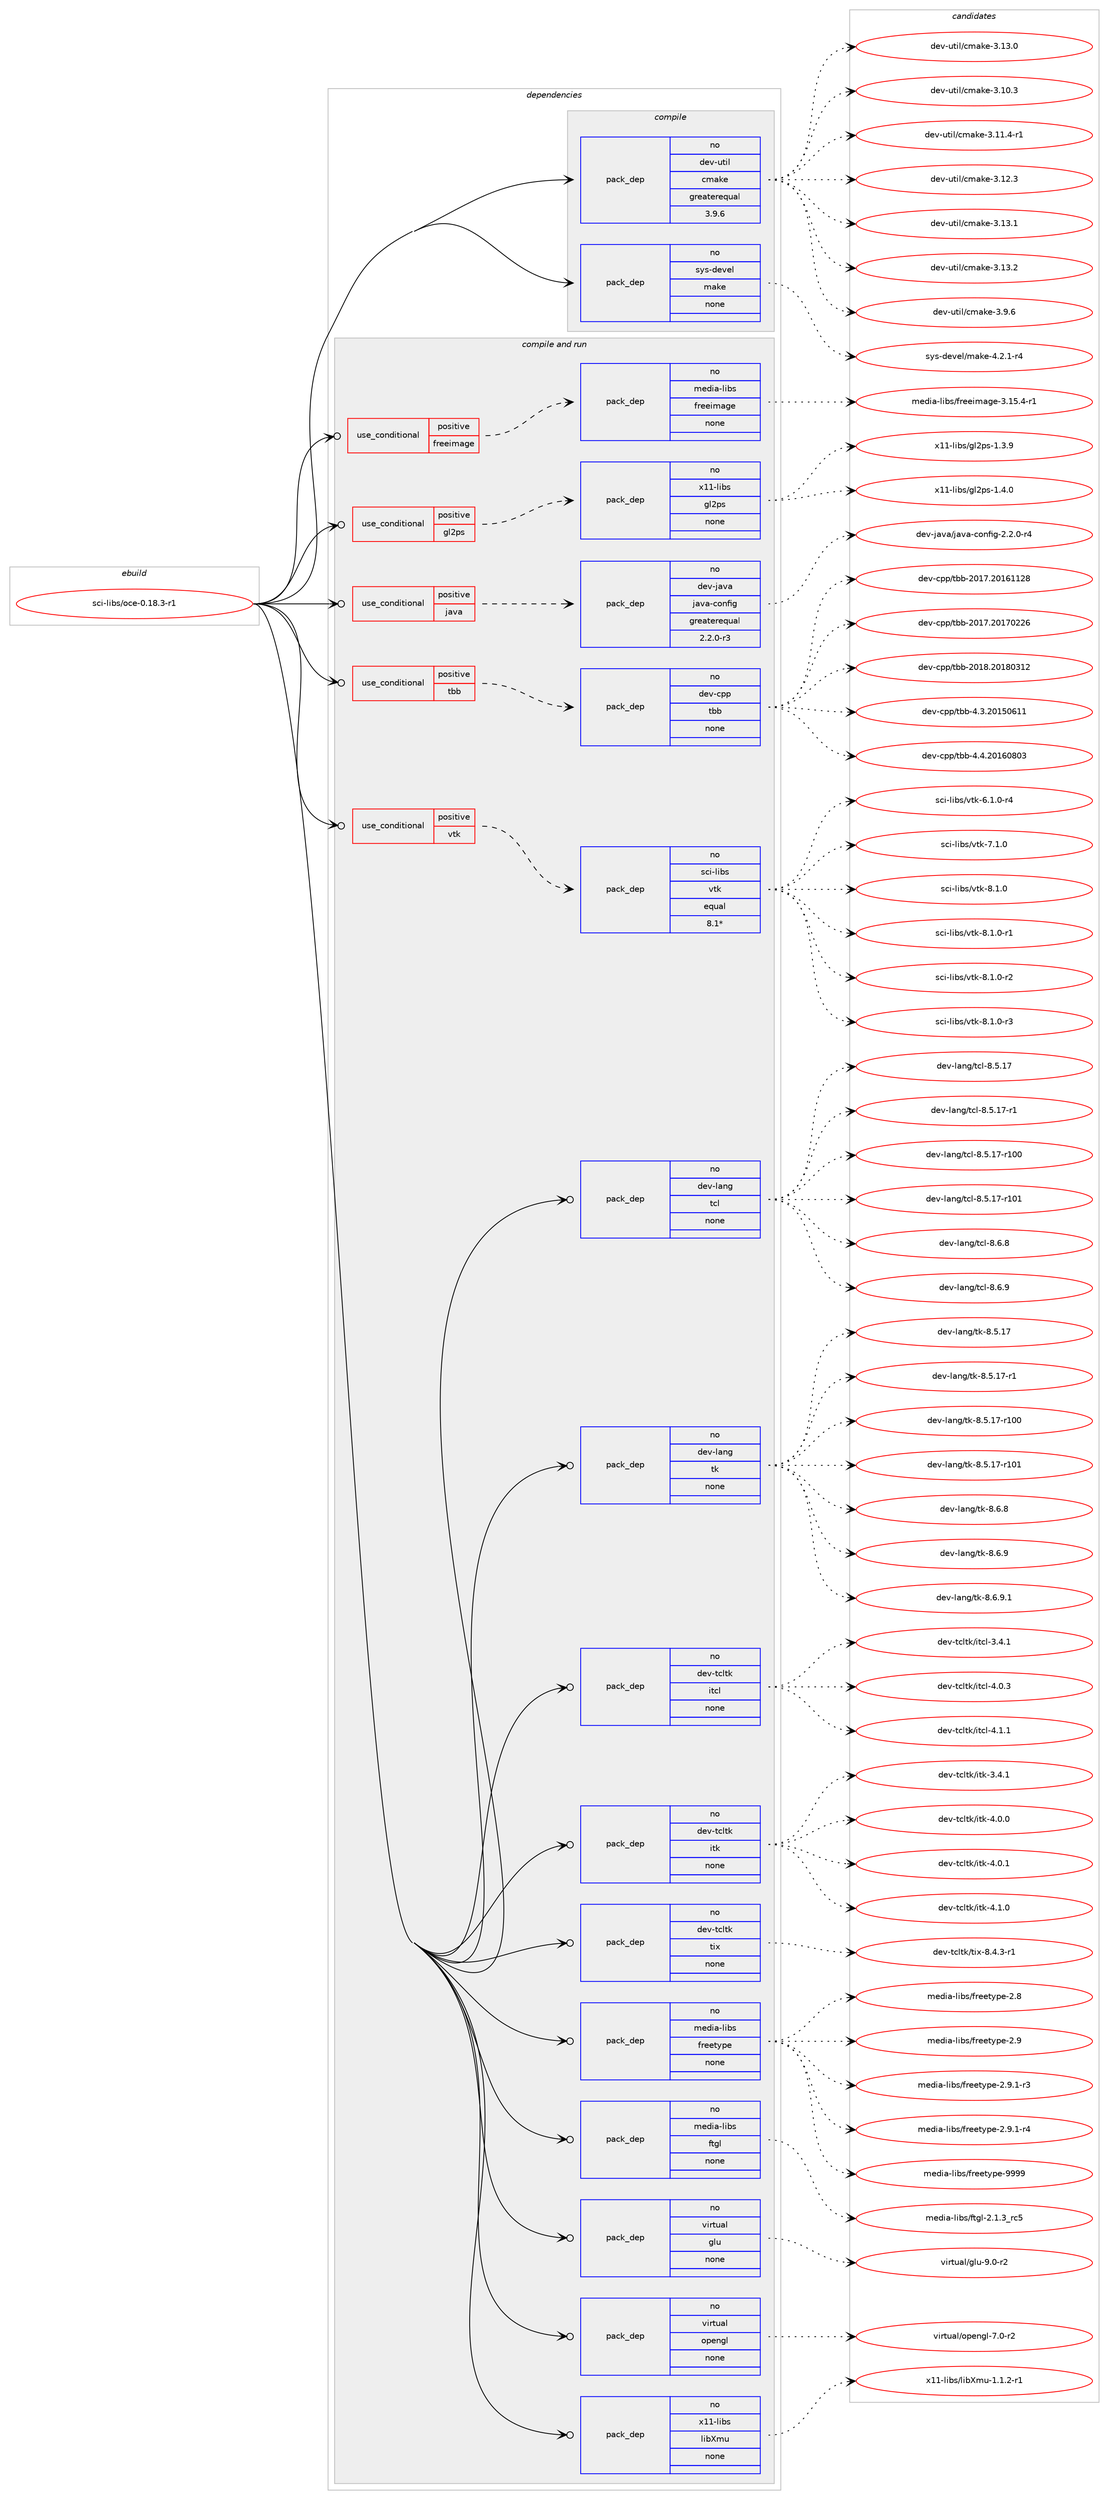 digraph prolog {

# *************
# Graph options
# *************

newrank=true;
concentrate=true;
compound=true;
graph [rankdir=LR,fontname=Helvetica,fontsize=10,ranksep=1.5];#, ranksep=2.5, nodesep=0.2];
edge  [arrowhead=vee];
node  [fontname=Helvetica,fontsize=10];

# **********
# The ebuild
# **********

subgraph cluster_leftcol {
color=gray;
rank=same;
label=<<i>ebuild</i>>;
id [label="sci-libs/oce-0.18.3-r1", color=red, width=4, href="../sci-libs/oce-0.18.3-r1.svg"];
}

# ****************
# The dependencies
# ****************

subgraph cluster_midcol {
color=gray;
label=<<i>dependencies</i>>;
subgraph cluster_compile {
fillcolor="#eeeeee";
style=filled;
label=<<i>compile</i>>;
subgraph pack4530 {
dependency5786 [label=<<TABLE BORDER="0" CELLBORDER="1" CELLSPACING="0" CELLPADDING="4" WIDTH="220"><TR><TD ROWSPAN="6" CELLPADDING="30">pack_dep</TD></TR><TR><TD WIDTH="110">no</TD></TR><TR><TD>dev-util</TD></TR><TR><TD>cmake</TD></TR><TR><TD>greaterequal</TD></TR><TR><TD>3.9.6</TD></TR></TABLE>>, shape=none, color=blue];
}
id:e -> dependency5786:w [weight=20,style="solid",arrowhead="vee"];
subgraph pack4531 {
dependency5787 [label=<<TABLE BORDER="0" CELLBORDER="1" CELLSPACING="0" CELLPADDING="4" WIDTH="220"><TR><TD ROWSPAN="6" CELLPADDING="30">pack_dep</TD></TR><TR><TD WIDTH="110">no</TD></TR><TR><TD>sys-devel</TD></TR><TR><TD>make</TD></TR><TR><TD>none</TD></TR><TR><TD></TD></TR></TABLE>>, shape=none, color=blue];
}
id:e -> dependency5787:w [weight=20,style="solid",arrowhead="vee"];
}
subgraph cluster_compileandrun {
fillcolor="#eeeeee";
style=filled;
label=<<i>compile and run</i>>;
subgraph cond1113 {
dependency5788 [label=<<TABLE BORDER="0" CELLBORDER="1" CELLSPACING="0" CELLPADDING="4"><TR><TD ROWSPAN="3" CELLPADDING="10">use_conditional</TD></TR><TR><TD>positive</TD></TR><TR><TD>freeimage</TD></TR></TABLE>>, shape=none, color=red];
subgraph pack4532 {
dependency5789 [label=<<TABLE BORDER="0" CELLBORDER="1" CELLSPACING="0" CELLPADDING="4" WIDTH="220"><TR><TD ROWSPAN="6" CELLPADDING="30">pack_dep</TD></TR><TR><TD WIDTH="110">no</TD></TR><TR><TD>media-libs</TD></TR><TR><TD>freeimage</TD></TR><TR><TD>none</TD></TR><TR><TD></TD></TR></TABLE>>, shape=none, color=blue];
}
dependency5788:e -> dependency5789:w [weight=20,style="dashed",arrowhead="vee"];
}
id:e -> dependency5788:w [weight=20,style="solid",arrowhead="odotvee"];
subgraph cond1114 {
dependency5790 [label=<<TABLE BORDER="0" CELLBORDER="1" CELLSPACING="0" CELLPADDING="4"><TR><TD ROWSPAN="3" CELLPADDING="10">use_conditional</TD></TR><TR><TD>positive</TD></TR><TR><TD>gl2ps</TD></TR></TABLE>>, shape=none, color=red];
subgraph pack4533 {
dependency5791 [label=<<TABLE BORDER="0" CELLBORDER="1" CELLSPACING="0" CELLPADDING="4" WIDTH="220"><TR><TD ROWSPAN="6" CELLPADDING="30">pack_dep</TD></TR><TR><TD WIDTH="110">no</TD></TR><TR><TD>x11-libs</TD></TR><TR><TD>gl2ps</TD></TR><TR><TD>none</TD></TR><TR><TD></TD></TR></TABLE>>, shape=none, color=blue];
}
dependency5790:e -> dependency5791:w [weight=20,style="dashed",arrowhead="vee"];
}
id:e -> dependency5790:w [weight=20,style="solid",arrowhead="odotvee"];
subgraph cond1115 {
dependency5792 [label=<<TABLE BORDER="0" CELLBORDER="1" CELLSPACING="0" CELLPADDING="4"><TR><TD ROWSPAN="3" CELLPADDING="10">use_conditional</TD></TR><TR><TD>positive</TD></TR><TR><TD>java</TD></TR></TABLE>>, shape=none, color=red];
subgraph pack4534 {
dependency5793 [label=<<TABLE BORDER="0" CELLBORDER="1" CELLSPACING="0" CELLPADDING="4" WIDTH="220"><TR><TD ROWSPAN="6" CELLPADDING="30">pack_dep</TD></TR><TR><TD WIDTH="110">no</TD></TR><TR><TD>dev-java</TD></TR><TR><TD>java-config</TD></TR><TR><TD>greaterequal</TD></TR><TR><TD>2.2.0-r3</TD></TR></TABLE>>, shape=none, color=blue];
}
dependency5792:e -> dependency5793:w [weight=20,style="dashed",arrowhead="vee"];
}
id:e -> dependency5792:w [weight=20,style="solid",arrowhead="odotvee"];
subgraph cond1116 {
dependency5794 [label=<<TABLE BORDER="0" CELLBORDER="1" CELLSPACING="0" CELLPADDING="4"><TR><TD ROWSPAN="3" CELLPADDING="10">use_conditional</TD></TR><TR><TD>positive</TD></TR><TR><TD>tbb</TD></TR></TABLE>>, shape=none, color=red];
subgraph pack4535 {
dependency5795 [label=<<TABLE BORDER="0" CELLBORDER="1" CELLSPACING="0" CELLPADDING="4" WIDTH="220"><TR><TD ROWSPAN="6" CELLPADDING="30">pack_dep</TD></TR><TR><TD WIDTH="110">no</TD></TR><TR><TD>dev-cpp</TD></TR><TR><TD>tbb</TD></TR><TR><TD>none</TD></TR><TR><TD></TD></TR></TABLE>>, shape=none, color=blue];
}
dependency5794:e -> dependency5795:w [weight=20,style="dashed",arrowhead="vee"];
}
id:e -> dependency5794:w [weight=20,style="solid",arrowhead="odotvee"];
subgraph cond1117 {
dependency5796 [label=<<TABLE BORDER="0" CELLBORDER="1" CELLSPACING="0" CELLPADDING="4"><TR><TD ROWSPAN="3" CELLPADDING="10">use_conditional</TD></TR><TR><TD>positive</TD></TR><TR><TD>vtk</TD></TR></TABLE>>, shape=none, color=red];
subgraph pack4536 {
dependency5797 [label=<<TABLE BORDER="0" CELLBORDER="1" CELLSPACING="0" CELLPADDING="4" WIDTH="220"><TR><TD ROWSPAN="6" CELLPADDING="30">pack_dep</TD></TR><TR><TD WIDTH="110">no</TD></TR><TR><TD>sci-libs</TD></TR><TR><TD>vtk</TD></TR><TR><TD>equal</TD></TR><TR><TD>8.1*</TD></TR></TABLE>>, shape=none, color=blue];
}
dependency5796:e -> dependency5797:w [weight=20,style="dashed",arrowhead="vee"];
}
id:e -> dependency5796:w [weight=20,style="solid",arrowhead="odotvee"];
subgraph pack4537 {
dependency5798 [label=<<TABLE BORDER="0" CELLBORDER="1" CELLSPACING="0" CELLPADDING="4" WIDTH="220"><TR><TD ROWSPAN="6" CELLPADDING="30">pack_dep</TD></TR><TR><TD WIDTH="110">no</TD></TR><TR><TD>dev-lang</TD></TR><TR><TD>tcl</TD></TR><TR><TD>none</TD></TR><TR><TD></TD></TR></TABLE>>, shape=none, color=blue];
}
id:e -> dependency5798:w [weight=20,style="solid",arrowhead="odotvee"];
subgraph pack4538 {
dependency5799 [label=<<TABLE BORDER="0" CELLBORDER="1" CELLSPACING="0" CELLPADDING="4" WIDTH="220"><TR><TD ROWSPAN="6" CELLPADDING="30">pack_dep</TD></TR><TR><TD WIDTH="110">no</TD></TR><TR><TD>dev-lang</TD></TR><TR><TD>tk</TD></TR><TR><TD>none</TD></TR><TR><TD></TD></TR></TABLE>>, shape=none, color=blue];
}
id:e -> dependency5799:w [weight=20,style="solid",arrowhead="odotvee"];
subgraph pack4539 {
dependency5800 [label=<<TABLE BORDER="0" CELLBORDER="1" CELLSPACING="0" CELLPADDING="4" WIDTH="220"><TR><TD ROWSPAN="6" CELLPADDING="30">pack_dep</TD></TR><TR><TD WIDTH="110">no</TD></TR><TR><TD>dev-tcltk</TD></TR><TR><TD>itcl</TD></TR><TR><TD>none</TD></TR><TR><TD></TD></TR></TABLE>>, shape=none, color=blue];
}
id:e -> dependency5800:w [weight=20,style="solid",arrowhead="odotvee"];
subgraph pack4540 {
dependency5801 [label=<<TABLE BORDER="0" CELLBORDER="1" CELLSPACING="0" CELLPADDING="4" WIDTH="220"><TR><TD ROWSPAN="6" CELLPADDING="30">pack_dep</TD></TR><TR><TD WIDTH="110">no</TD></TR><TR><TD>dev-tcltk</TD></TR><TR><TD>itk</TD></TR><TR><TD>none</TD></TR><TR><TD></TD></TR></TABLE>>, shape=none, color=blue];
}
id:e -> dependency5801:w [weight=20,style="solid",arrowhead="odotvee"];
subgraph pack4541 {
dependency5802 [label=<<TABLE BORDER="0" CELLBORDER="1" CELLSPACING="0" CELLPADDING="4" WIDTH="220"><TR><TD ROWSPAN="6" CELLPADDING="30">pack_dep</TD></TR><TR><TD WIDTH="110">no</TD></TR><TR><TD>dev-tcltk</TD></TR><TR><TD>tix</TD></TR><TR><TD>none</TD></TR><TR><TD></TD></TR></TABLE>>, shape=none, color=blue];
}
id:e -> dependency5802:w [weight=20,style="solid",arrowhead="odotvee"];
subgraph pack4542 {
dependency5803 [label=<<TABLE BORDER="0" CELLBORDER="1" CELLSPACING="0" CELLPADDING="4" WIDTH="220"><TR><TD ROWSPAN="6" CELLPADDING="30">pack_dep</TD></TR><TR><TD WIDTH="110">no</TD></TR><TR><TD>media-libs</TD></TR><TR><TD>freetype</TD></TR><TR><TD>none</TD></TR><TR><TD></TD></TR></TABLE>>, shape=none, color=blue];
}
id:e -> dependency5803:w [weight=20,style="solid",arrowhead="odotvee"];
subgraph pack4543 {
dependency5804 [label=<<TABLE BORDER="0" CELLBORDER="1" CELLSPACING="0" CELLPADDING="4" WIDTH="220"><TR><TD ROWSPAN="6" CELLPADDING="30">pack_dep</TD></TR><TR><TD WIDTH="110">no</TD></TR><TR><TD>media-libs</TD></TR><TR><TD>ftgl</TD></TR><TR><TD>none</TD></TR><TR><TD></TD></TR></TABLE>>, shape=none, color=blue];
}
id:e -> dependency5804:w [weight=20,style="solid",arrowhead="odotvee"];
subgraph pack4544 {
dependency5805 [label=<<TABLE BORDER="0" CELLBORDER="1" CELLSPACING="0" CELLPADDING="4" WIDTH="220"><TR><TD ROWSPAN="6" CELLPADDING="30">pack_dep</TD></TR><TR><TD WIDTH="110">no</TD></TR><TR><TD>virtual</TD></TR><TR><TD>glu</TD></TR><TR><TD>none</TD></TR><TR><TD></TD></TR></TABLE>>, shape=none, color=blue];
}
id:e -> dependency5805:w [weight=20,style="solid",arrowhead="odotvee"];
subgraph pack4545 {
dependency5806 [label=<<TABLE BORDER="0" CELLBORDER="1" CELLSPACING="0" CELLPADDING="4" WIDTH="220"><TR><TD ROWSPAN="6" CELLPADDING="30">pack_dep</TD></TR><TR><TD WIDTH="110">no</TD></TR><TR><TD>virtual</TD></TR><TR><TD>opengl</TD></TR><TR><TD>none</TD></TR><TR><TD></TD></TR></TABLE>>, shape=none, color=blue];
}
id:e -> dependency5806:w [weight=20,style="solid",arrowhead="odotvee"];
subgraph pack4546 {
dependency5807 [label=<<TABLE BORDER="0" CELLBORDER="1" CELLSPACING="0" CELLPADDING="4" WIDTH="220"><TR><TD ROWSPAN="6" CELLPADDING="30">pack_dep</TD></TR><TR><TD WIDTH="110">no</TD></TR><TR><TD>x11-libs</TD></TR><TR><TD>libXmu</TD></TR><TR><TD>none</TD></TR><TR><TD></TD></TR></TABLE>>, shape=none, color=blue];
}
id:e -> dependency5807:w [weight=20,style="solid",arrowhead="odotvee"];
}
subgraph cluster_run {
fillcolor="#eeeeee";
style=filled;
label=<<i>run</i>>;
}
}

# **************
# The candidates
# **************

subgraph cluster_choices {
rank=same;
color=gray;
label=<<i>candidates</i>>;

subgraph choice4530 {
color=black;
nodesep=1;
choice1001011184511711610510847991099710710145514649514648 [label="dev-util/cmake-3.13.0", color=red, width=4,href="../dev-util/cmake-3.13.0.svg"];
choice1001011184511711610510847991099710710145514649484651 [label="dev-util/cmake-3.10.3", color=red, width=4,href="../dev-util/cmake-3.10.3.svg"];
choice10010111845117116105108479910997107101455146494946524511449 [label="dev-util/cmake-3.11.4-r1", color=red, width=4,href="../dev-util/cmake-3.11.4-r1.svg"];
choice1001011184511711610510847991099710710145514649504651 [label="dev-util/cmake-3.12.3", color=red, width=4,href="../dev-util/cmake-3.12.3.svg"];
choice1001011184511711610510847991099710710145514649514649 [label="dev-util/cmake-3.13.1", color=red, width=4,href="../dev-util/cmake-3.13.1.svg"];
choice1001011184511711610510847991099710710145514649514650 [label="dev-util/cmake-3.13.2", color=red, width=4,href="../dev-util/cmake-3.13.2.svg"];
choice10010111845117116105108479910997107101455146574654 [label="dev-util/cmake-3.9.6", color=red, width=4,href="../dev-util/cmake-3.9.6.svg"];
dependency5786:e -> choice1001011184511711610510847991099710710145514649514648:w [style=dotted,weight="100"];
dependency5786:e -> choice1001011184511711610510847991099710710145514649484651:w [style=dotted,weight="100"];
dependency5786:e -> choice10010111845117116105108479910997107101455146494946524511449:w [style=dotted,weight="100"];
dependency5786:e -> choice1001011184511711610510847991099710710145514649504651:w [style=dotted,weight="100"];
dependency5786:e -> choice1001011184511711610510847991099710710145514649514649:w [style=dotted,weight="100"];
dependency5786:e -> choice1001011184511711610510847991099710710145514649514650:w [style=dotted,weight="100"];
dependency5786:e -> choice10010111845117116105108479910997107101455146574654:w [style=dotted,weight="100"];
}
subgraph choice4531 {
color=black;
nodesep=1;
choice1151211154510010111810110847109971071014552465046494511452 [label="sys-devel/make-4.2.1-r4", color=red, width=4,href="../sys-devel/make-4.2.1-r4.svg"];
dependency5787:e -> choice1151211154510010111810110847109971071014552465046494511452:w [style=dotted,weight="100"];
}
subgraph choice4532 {
color=black;
nodesep=1;
choice1091011001059745108105981154710211410110110510997103101455146495346524511449 [label="media-libs/freeimage-3.15.4-r1", color=red, width=4,href="../media-libs/freeimage-3.15.4-r1.svg"];
dependency5789:e -> choice1091011001059745108105981154710211410110110510997103101455146495346524511449:w [style=dotted,weight="100"];
}
subgraph choice4533 {
color=black;
nodesep=1;
choice120494945108105981154710310850112115454946514657 [label="x11-libs/gl2ps-1.3.9", color=red, width=4,href="../x11-libs/gl2ps-1.3.9.svg"];
choice120494945108105981154710310850112115454946524648 [label="x11-libs/gl2ps-1.4.0", color=red, width=4,href="../x11-libs/gl2ps-1.4.0.svg"];
dependency5791:e -> choice120494945108105981154710310850112115454946514657:w [style=dotted,weight="100"];
dependency5791:e -> choice120494945108105981154710310850112115454946524648:w [style=dotted,weight="100"];
}
subgraph choice4534 {
color=black;
nodesep=1;
choice10010111845106971189747106971189745991111101021051034550465046484511452 [label="dev-java/java-config-2.2.0-r4", color=red, width=4,href="../dev-java/java-config-2.2.0-r4.svg"];
dependency5793:e -> choice10010111845106971189747106971189745991111101021051034550465046484511452:w [style=dotted,weight="100"];
}
subgraph choice4535 {
color=black;
nodesep=1;
choice10010111845991121124711698984550484955465048495449495056 [label="dev-cpp/tbb-2017.20161128", color=red, width=4,href="../dev-cpp/tbb-2017.20161128.svg"];
choice10010111845991121124711698984550484955465048495548505054 [label="dev-cpp/tbb-2017.20170226", color=red, width=4,href="../dev-cpp/tbb-2017.20170226.svg"];
choice10010111845991121124711698984550484956465048495648514950 [label="dev-cpp/tbb-2018.20180312", color=red, width=4,href="../dev-cpp/tbb-2018.20180312.svg"];
choice100101118459911211247116989845524651465048495348544949 [label="dev-cpp/tbb-4.3.20150611", color=red, width=4,href="../dev-cpp/tbb-4.3.20150611.svg"];
choice100101118459911211247116989845524652465048495448564851 [label="dev-cpp/tbb-4.4.20160803", color=red, width=4,href="../dev-cpp/tbb-4.4.20160803.svg"];
dependency5795:e -> choice10010111845991121124711698984550484955465048495449495056:w [style=dotted,weight="100"];
dependency5795:e -> choice10010111845991121124711698984550484955465048495548505054:w [style=dotted,weight="100"];
dependency5795:e -> choice10010111845991121124711698984550484956465048495648514950:w [style=dotted,weight="100"];
dependency5795:e -> choice100101118459911211247116989845524651465048495348544949:w [style=dotted,weight="100"];
dependency5795:e -> choice100101118459911211247116989845524652465048495448564851:w [style=dotted,weight="100"];
}
subgraph choice4536 {
color=black;
nodesep=1;
choice115991054510810598115471181161074554464946484511452 [label="sci-libs/vtk-6.1.0-r4", color=red, width=4,href="../sci-libs/vtk-6.1.0-r4.svg"];
choice11599105451081059811547118116107455546494648 [label="sci-libs/vtk-7.1.0", color=red, width=4,href="../sci-libs/vtk-7.1.0.svg"];
choice11599105451081059811547118116107455646494648 [label="sci-libs/vtk-8.1.0", color=red, width=4,href="../sci-libs/vtk-8.1.0.svg"];
choice115991054510810598115471181161074556464946484511449 [label="sci-libs/vtk-8.1.0-r1", color=red, width=4,href="../sci-libs/vtk-8.1.0-r1.svg"];
choice115991054510810598115471181161074556464946484511450 [label="sci-libs/vtk-8.1.0-r2", color=red, width=4,href="../sci-libs/vtk-8.1.0-r2.svg"];
choice115991054510810598115471181161074556464946484511451 [label="sci-libs/vtk-8.1.0-r3", color=red, width=4,href="../sci-libs/vtk-8.1.0-r3.svg"];
dependency5797:e -> choice115991054510810598115471181161074554464946484511452:w [style=dotted,weight="100"];
dependency5797:e -> choice11599105451081059811547118116107455546494648:w [style=dotted,weight="100"];
dependency5797:e -> choice11599105451081059811547118116107455646494648:w [style=dotted,weight="100"];
dependency5797:e -> choice115991054510810598115471181161074556464946484511449:w [style=dotted,weight="100"];
dependency5797:e -> choice115991054510810598115471181161074556464946484511450:w [style=dotted,weight="100"];
dependency5797:e -> choice115991054510810598115471181161074556464946484511451:w [style=dotted,weight="100"];
}
subgraph choice4537 {
color=black;
nodesep=1;
choice1001011184510897110103471169910845564653464955 [label="dev-lang/tcl-8.5.17", color=red, width=4,href="../dev-lang/tcl-8.5.17.svg"];
choice10010111845108971101034711699108455646534649554511449 [label="dev-lang/tcl-8.5.17-r1", color=red, width=4,href="../dev-lang/tcl-8.5.17-r1.svg"];
choice100101118451089711010347116991084556465346495545114494848 [label="dev-lang/tcl-8.5.17-r100", color=red, width=4,href="../dev-lang/tcl-8.5.17-r100.svg"];
choice100101118451089711010347116991084556465346495545114494849 [label="dev-lang/tcl-8.5.17-r101", color=red, width=4,href="../dev-lang/tcl-8.5.17-r101.svg"];
choice10010111845108971101034711699108455646544656 [label="dev-lang/tcl-8.6.8", color=red, width=4,href="../dev-lang/tcl-8.6.8.svg"];
choice10010111845108971101034711699108455646544657 [label="dev-lang/tcl-8.6.9", color=red, width=4,href="../dev-lang/tcl-8.6.9.svg"];
dependency5798:e -> choice1001011184510897110103471169910845564653464955:w [style=dotted,weight="100"];
dependency5798:e -> choice10010111845108971101034711699108455646534649554511449:w [style=dotted,weight="100"];
dependency5798:e -> choice100101118451089711010347116991084556465346495545114494848:w [style=dotted,weight="100"];
dependency5798:e -> choice100101118451089711010347116991084556465346495545114494849:w [style=dotted,weight="100"];
dependency5798:e -> choice10010111845108971101034711699108455646544656:w [style=dotted,weight="100"];
dependency5798:e -> choice10010111845108971101034711699108455646544657:w [style=dotted,weight="100"];
}
subgraph choice4538 {
color=black;
nodesep=1;
choice10010111845108971101034711610745564653464955 [label="dev-lang/tk-8.5.17", color=red, width=4,href="../dev-lang/tk-8.5.17.svg"];
choice100101118451089711010347116107455646534649554511449 [label="dev-lang/tk-8.5.17-r1", color=red, width=4,href="../dev-lang/tk-8.5.17-r1.svg"];
choice1001011184510897110103471161074556465346495545114494848 [label="dev-lang/tk-8.5.17-r100", color=red, width=4,href="../dev-lang/tk-8.5.17-r100.svg"];
choice1001011184510897110103471161074556465346495545114494849 [label="dev-lang/tk-8.5.17-r101", color=red, width=4,href="../dev-lang/tk-8.5.17-r101.svg"];
choice100101118451089711010347116107455646544656 [label="dev-lang/tk-8.6.8", color=red, width=4,href="../dev-lang/tk-8.6.8.svg"];
choice100101118451089711010347116107455646544657 [label="dev-lang/tk-8.6.9", color=red, width=4,href="../dev-lang/tk-8.6.9.svg"];
choice1001011184510897110103471161074556465446574649 [label="dev-lang/tk-8.6.9.1", color=red, width=4,href="../dev-lang/tk-8.6.9.1.svg"];
dependency5799:e -> choice10010111845108971101034711610745564653464955:w [style=dotted,weight="100"];
dependency5799:e -> choice100101118451089711010347116107455646534649554511449:w [style=dotted,weight="100"];
dependency5799:e -> choice1001011184510897110103471161074556465346495545114494848:w [style=dotted,weight="100"];
dependency5799:e -> choice1001011184510897110103471161074556465346495545114494849:w [style=dotted,weight="100"];
dependency5799:e -> choice100101118451089711010347116107455646544656:w [style=dotted,weight="100"];
dependency5799:e -> choice100101118451089711010347116107455646544657:w [style=dotted,weight="100"];
dependency5799:e -> choice1001011184510897110103471161074556465446574649:w [style=dotted,weight="100"];
}
subgraph choice4539 {
color=black;
nodesep=1;
choice10010111845116991081161074710511699108455146524649 [label="dev-tcltk/itcl-3.4.1", color=red, width=4,href="../dev-tcltk/itcl-3.4.1.svg"];
choice10010111845116991081161074710511699108455246484651 [label="dev-tcltk/itcl-4.0.3", color=red, width=4,href="../dev-tcltk/itcl-4.0.3.svg"];
choice10010111845116991081161074710511699108455246494649 [label="dev-tcltk/itcl-4.1.1", color=red, width=4,href="../dev-tcltk/itcl-4.1.1.svg"];
dependency5800:e -> choice10010111845116991081161074710511699108455146524649:w [style=dotted,weight="100"];
dependency5800:e -> choice10010111845116991081161074710511699108455246484651:w [style=dotted,weight="100"];
dependency5800:e -> choice10010111845116991081161074710511699108455246494649:w [style=dotted,weight="100"];
}
subgraph choice4540 {
color=black;
nodesep=1;
choice100101118451169910811610747105116107455146524649 [label="dev-tcltk/itk-3.4.1", color=red, width=4,href="../dev-tcltk/itk-3.4.1.svg"];
choice100101118451169910811610747105116107455246484648 [label="dev-tcltk/itk-4.0.0", color=red, width=4,href="../dev-tcltk/itk-4.0.0.svg"];
choice100101118451169910811610747105116107455246484649 [label="dev-tcltk/itk-4.0.1", color=red, width=4,href="../dev-tcltk/itk-4.0.1.svg"];
choice100101118451169910811610747105116107455246494648 [label="dev-tcltk/itk-4.1.0", color=red, width=4,href="../dev-tcltk/itk-4.1.0.svg"];
dependency5801:e -> choice100101118451169910811610747105116107455146524649:w [style=dotted,weight="100"];
dependency5801:e -> choice100101118451169910811610747105116107455246484648:w [style=dotted,weight="100"];
dependency5801:e -> choice100101118451169910811610747105116107455246484649:w [style=dotted,weight="100"];
dependency5801:e -> choice100101118451169910811610747105116107455246494648:w [style=dotted,weight="100"];
}
subgraph choice4541 {
color=black;
nodesep=1;
choice1001011184511699108116107471161051204556465246514511449 [label="dev-tcltk/tix-8.4.3-r1", color=red, width=4,href="../dev-tcltk/tix-8.4.3-r1.svg"];
dependency5802:e -> choice1001011184511699108116107471161051204556465246514511449:w [style=dotted,weight="100"];
}
subgraph choice4542 {
color=black;
nodesep=1;
choice1091011001059745108105981154710211410110111612111210145504656 [label="media-libs/freetype-2.8", color=red, width=4,href="../media-libs/freetype-2.8.svg"];
choice1091011001059745108105981154710211410110111612111210145504657 [label="media-libs/freetype-2.9", color=red, width=4,href="../media-libs/freetype-2.9.svg"];
choice109101100105974510810598115471021141011011161211121014550465746494511451 [label="media-libs/freetype-2.9.1-r3", color=red, width=4,href="../media-libs/freetype-2.9.1-r3.svg"];
choice109101100105974510810598115471021141011011161211121014550465746494511452 [label="media-libs/freetype-2.9.1-r4", color=red, width=4,href="../media-libs/freetype-2.9.1-r4.svg"];
choice109101100105974510810598115471021141011011161211121014557575757 [label="media-libs/freetype-9999", color=red, width=4,href="../media-libs/freetype-9999.svg"];
dependency5803:e -> choice1091011001059745108105981154710211410110111612111210145504656:w [style=dotted,weight="100"];
dependency5803:e -> choice1091011001059745108105981154710211410110111612111210145504657:w [style=dotted,weight="100"];
dependency5803:e -> choice109101100105974510810598115471021141011011161211121014550465746494511451:w [style=dotted,weight="100"];
dependency5803:e -> choice109101100105974510810598115471021141011011161211121014550465746494511452:w [style=dotted,weight="100"];
dependency5803:e -> choice109101100105974510810598115471021141011011161211121014557575757:w [style=dotted,weight="100"];
}
subgraph choice4543 {
color=black;
nodesep=1;
choice10910110010597451081059811547102116103108455046494651951149953 [label="media-libs/ftgl-2.1.3_rc5", color=red, width=4,href="../media-libs/ftgl-2.1.3_rc5.svg"];
dependency5804:e -> choice10910110010597451081059811547102116103108455046494651951149953:w [style=dotted,weight="100"];
}
subgraph choice4544 {
color=black;
nodesep=1;
choice1181051141161179710847103108117455746484511450 [label="virtual/glu-9.0-r2", color=red, width=4,href="../virtual/glu-9.0-r2.svg"];
dependency5805:e -> choice1181051141161179710847103108117455746484511450:w [style=dotted,weight="100"];
}
subgraph choice4545 {
color=black;
nodesep=1;
choice1181051141161179710847111112101110103108455546484511450 [label="virtual/opengl-7.0-r2", color=red, width=4,href="../virtual/opengl-7.0-r2.svg"];
dependency5806:e -> choice1181051141161179710847111112101110103108455546484511450:w [style=dotted,weight="100"];
}
subgraph choice4546 {
color=black;
nodesep=1;
choice120494945108105981154710810598881091174549464946504511449 [label="x11-libs/libXmu-1.1.2-r1", color=red, width=4,href="../x11-libs/libXmu-1.1.2-r1.svg"];
dependency5807:e -> choice120494945108105981154710810598881091174549464946504511449:w [style=dotted,weight="100"];
}
}

}
